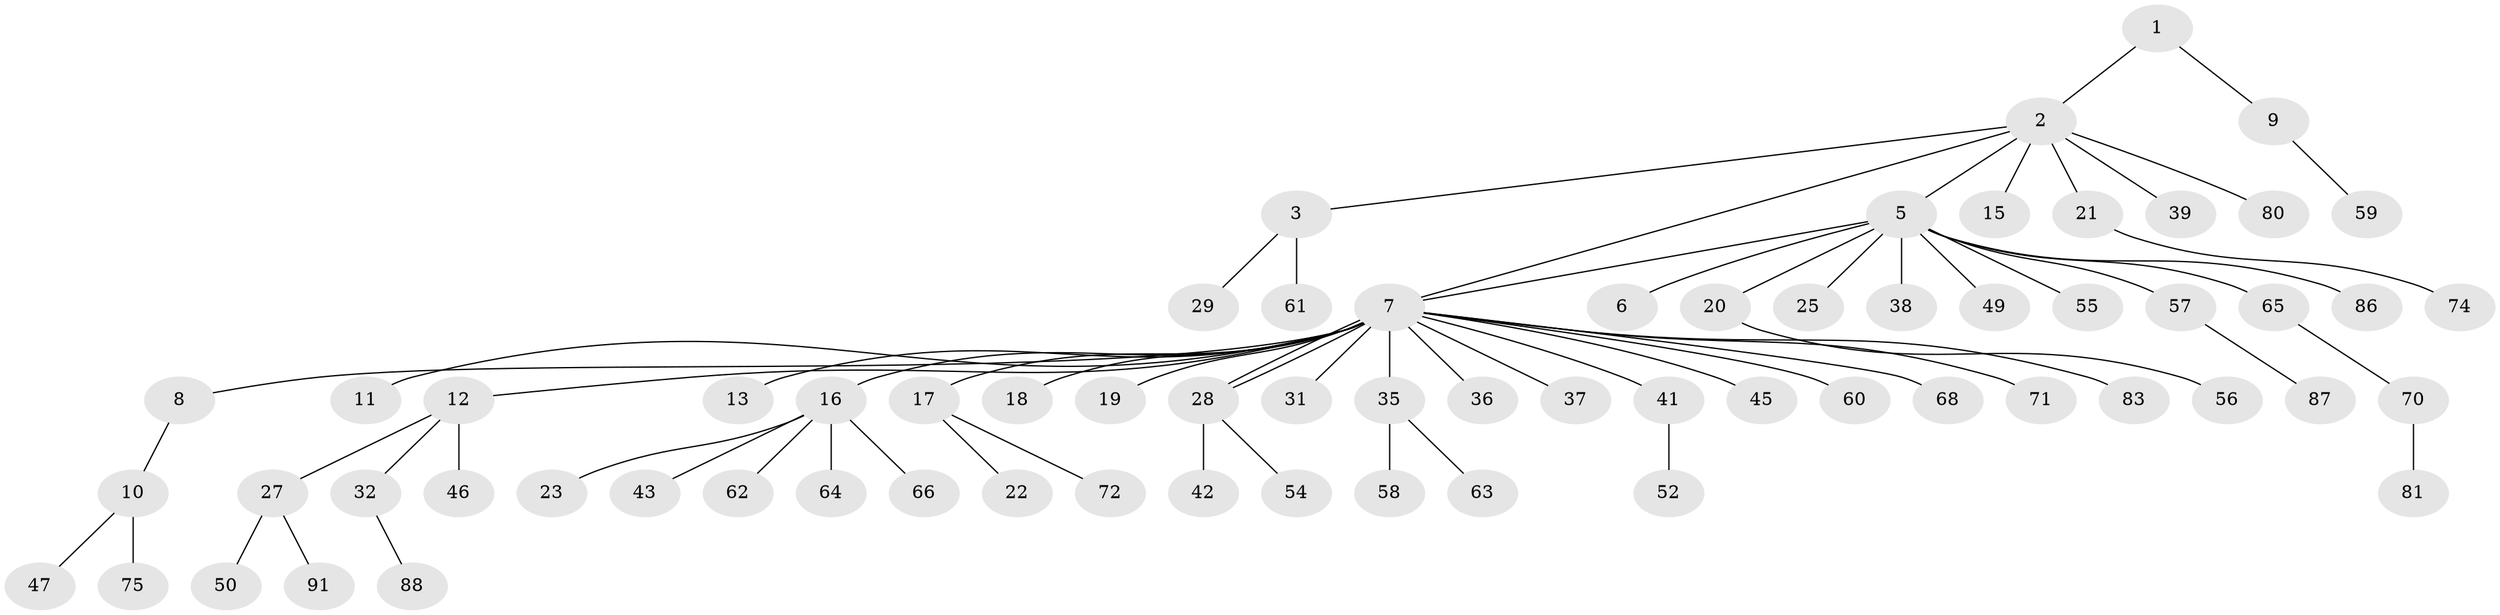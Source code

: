 // Generated by graph-tools (version 1.1) at 2025/51/02/27/25 19:51:56]
// undirected, 67 vertices, 68 edges
graph export_dot {
graph [start="1"]
  node [color=gray90,style=filled];
  1 [super="+78"];
  2 [super="+4"];
  3 [super="+30"];
  5 [super="+14"];
  6 [super="+77"];
  7 [super="+84"];
  8;
  9 [super="+26"];
  10 [super="+67"];
  11 [super="+82"];
  12;
  13;
  15;
  16 [super="+33"];
  17 [super="+34"];
  18;
  19;
  20 [super="+48"];
  21 [super="+24"];
  22;
  23 [super="+89"];
  25;
  27 [super="+79"];
  28 [super="+76"];
  29;
  31;
  32 [super="+90"];
  35 [super="+51"];
  36 [super="+40"];
  37;
  38 [super="+44"];
  39;
  41;
  42;
  43;
  45;
  46;
  47;
  49 [super="+53"];
  50;
  52;
  54;
  55;
  56;
  57;
  58;
  59;
  60;
  61;
  62;
  63 [super="+85"];
  64;
  65 [super="+69"];
  66;
  68;
  70 [super="+73"];
  71;
  72;
  74;
  75 [super="+92"];
  80;
  81;
  83;
  86;
  87;
  88;
  91;
  1 -- 2;
  1 -- 9;
  2 -- 3;
  2 -- 5;
  2 -- 7;
  2 -- 21;
  2 -- 39;
  2 -- 80;
  2 -- 15;
  3 -- 29;
  3 -- 61;
  5 -- 6;
  5 -- 7;
  5 -- 20;
  5 -- 25;
  5 -- 38;
  5 -- 49;
  5 -- 55;
  5 -- 57;
  5 -- 65;
  5 -- 86;
  7 -- 8;
  7 -- 11;
  7 -- 12;
  7 -- 13;
  7 -- 16;
  7 -- 17;
  7 -- 18;
  7 -- 19;
  7 -- 28;
  7 -- 28;
  7 -- 31;
  7 -- 35;
  7 -- 36;
  7 -- 37;
  7 -- 41;
  7 -- 45;
  7 -- 60;
  7 -- 68;
  7 -- 71;
  7 -- 83;
  8 -- 10;
  9 -- 59;
  10 -- 47;
  10 -- 75;
  12 -- 27;
  12 -- 32;
  12 -- 46;
  16 -- 23;
  16 -- 43;
  16 -- 64;
  16 -- 66;
  16 -- 62;
  17 -- 22;
  17 -- 72;
  20 -- 56;
  21 -- 74;
  27 -- 50;
  27 -- 91;
  28 -- 42;
  28 -- 54;
  32 -- 88;
  35 -- 63;
  35 -- 58;
  41 -- 52;
  57 -- 87;
  65 -- 70;
  70 -- 81;
}
